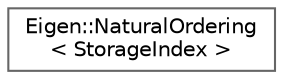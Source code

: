 digraph "类继承关系图"
{
 // LATEX_PDF_SIZE
  bgcolor="transparent";
  edge [fontname=Helvetica,fontsize=10,labelfontname=Helvetica,labelfontsize=10];
  node [fontname=Helvetica,fontsize=10,shape=box,height=0.2,width=0.4];
  rankdir="LR";
  Node0 [id="Node000000",label="Eigen::NaturalOrdering\l\< StorageIndex \>",height=0.2,width=0.4,color="grey40", fillcolor="white", style="filled",URL="$class_eigen_1_1_natural_ordering.html",tooltip=" "];
}
